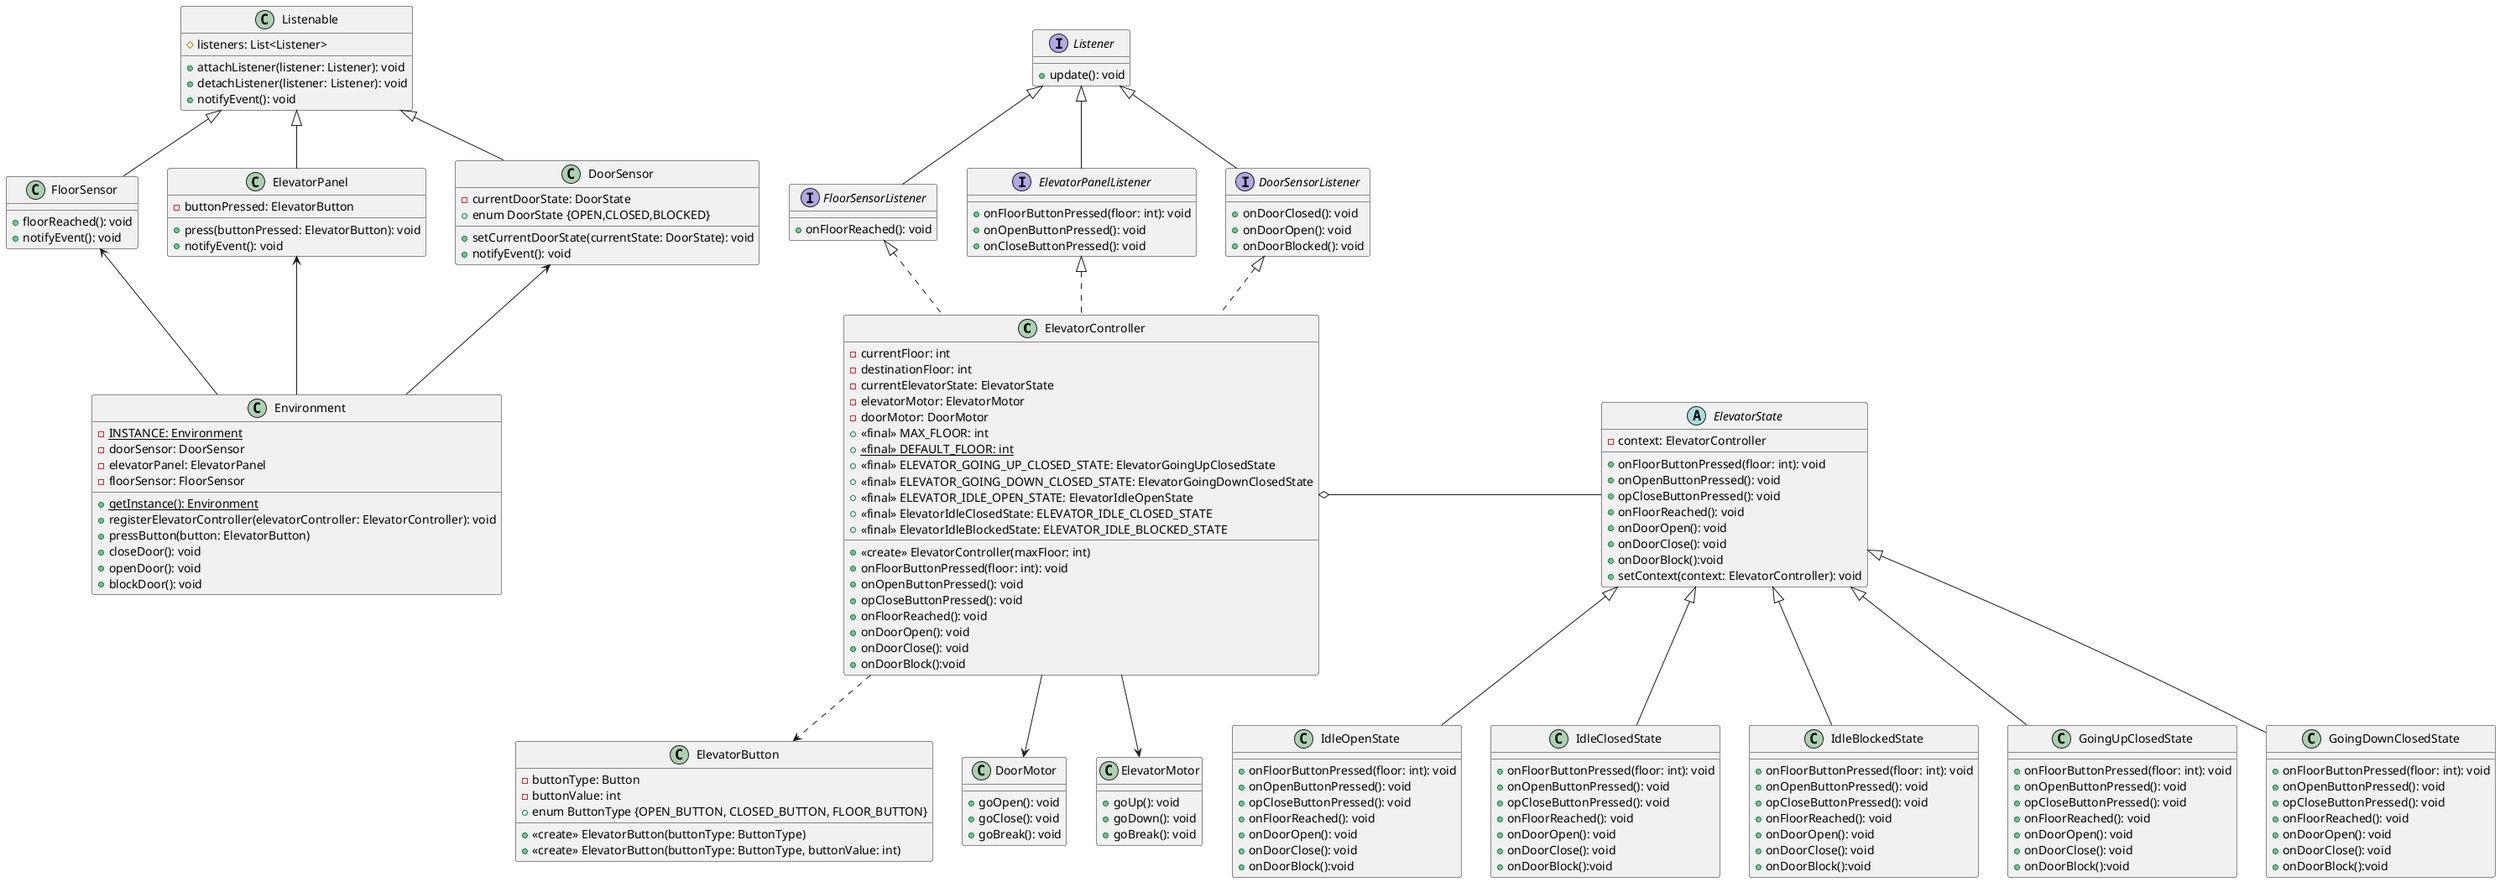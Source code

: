 @startuml

class ElevatorController {
- currentFloor: int
- destinationFloor: int
- currentElevatorState: ElevatorState
- elevatorMotor: ElevatorMotor
- doorMotor: DoorMotor
+ <<final>> MAX_FLOOR: int
+ {static} <<final>> DEFAULT_FLOOR: int
+ <<final>> ELEVATOR_GOING_UP_CLOSED_STATE: ElevatorGoingUpClosedState
+ <<final>> ELEVATOR_GOING_DOWN_CLOSED_STATE: ElevatorGoingDownClosedState
+ <<final>> ELEVATOR_IDLE_OPEN_STATE: ElevatorIdleOpenState
+ <<final>> ElevatorIdleClosedState: ELEVATOR_IDLE_CLOSED_STATE
+ <<final>> ElevatorIdleBlockedState: ELEVATOR_IDLE_BLOCKED_STATE
+ <<create>> ElevatorController(maxFloor: int)
+ onFloorButtonPressed(floor: int): void
+ onOpenButtonPressed(): void
+ opCloseButtonPressed(): void
+ onFloorReached(): void
+ onDoorOpen(): void
+ onDoorClose(): void
+ onDoorBlock():void
}

interface Listener {
+ update(): void
}

interface DoorSensorListener {
+ onDoorClosed(): void
+ onDoorOpen(): void
+ onDoorBlocked(): void
}

interface ElevatorPanelListener{
+ onFloorButtonPressed(floor: int): void
+ onOpenButtonPressed(): void
+ onCloseButtonPressed(): void
}

interface FloorSensorListener {
+ onFloorReached(): void
}

Listener <|-down- DoorSensorListener
Listener <|-down- ElevatorPanelListener
Listener <|-down- FloorSensorListener


ElevatorController .up.|> DoorSensorListener
ElevatorController .up.|> ElevatorPanelListener
ElevatorController .up.|> FloorSensorListener

class Listenable {
# listeners: List<Listener>
+ attachListener(listener: Listener): void
+ detachListener(listener: Listener): void
+ notifyEvent(): void
}

class DoorSensor {
- currentDoorState: DoorState
+ enum DoorState {OPEN,CLOSED,BLOCKED}
+ setCurrentDoorState(currentState: DoorState): void
+ notifyEvent(): void
}

class ElevatorPanel {
- buttonPressed: ElevatorButton
+ press(buttonPressed: ElevatorButton): void
+ notifyEvent(): void
}

class FloorSensor {
+ floorReached(): void
+ notifyEvent(): void
}

Listenable <|-down- DoorSensor
Listenable <|-down- ElevatorPanel
Listenable <|-down- FloorSensor


class Environment {
- {static} INSTANCE: Environment
- doorSensor: DoorSensor
- elevatorPanel: ElevatorPanel
- floorSensor: FloorSensor
+ {static} getInstance(): Environment
+ registerElevatorController(elevatorController: ElevatorController): void
+ pressButton(button: ElevatorButton)
+ closeDoor(): void
+ openDoor(): void
+ blockDoor(): void
}

Environment -up-> DoorSensor
Environment -up-> ElevatorPanel
Environment -up-> FloorSensor

class ElevatorButton {
- buttonType: Button
- buttonValue: int
+ enum ButtonType {OPEN_BUTTON, CLOSED_BUTTON, FLOOR_BUTTON}
+ <<create>> ElevatorButton(buttonType: ButtonType)
+ <<create>> ElevatorButton(buttonType: ButtonType, buttonValue: int)
}

ElevatorController ..> ElevatorButton

class DoorMotor {
+ goOpen(): void
+ goClose(): void
+ goBreak(): void
}

class ElevatorMotor {
+ goUp(): void
+ goDown(): void
+ goBreak(): void
}

ElevatorController --> DoorMotor
ElevatorController --> ElevatorMotor

abstract class ElevatorState {
- context: ElevatorController
+ onFloorButtonPressed(floor: int): void
+ onOpenButtonPressed(): void
+ opCloseButtonPressed(): void
+ onFloorReached(): void
+ onDoorOpen(): void
+ onDoorClose(): void
+ onDoorBlock():void
+ setContext(context: ElevatorController): void
}

ElevatorController o-right- ElevatorState

class IdleOpenState {
+ onFloorButtonPressed(floor: int): void
+ onOpenButtonPressed(): void
+ opCloseButtonPressed(): void
+ onFloorReached(): void
+ onDoorOpen(): void
+ onDoorClose(): void
+ onDoorBlock():void
}

class IdleClosedState {
+ onFloorButtonPressed(floor: int): void
+ onOpenButtonPressed(): void
+ opCloseButtonPressed(): void
+ onFloorReached(): void
+ onDoorOpen(): void
+ onDoorClose(): void
+ onDoorBlock():void
}

class IdleBlockedState {
+ onFloorButtonPressed(floor: int): void
+ onOpenButtonPressed(): void
+ opCloseButtonPressed(): void
+ onFloorReached(): void
+ onDoorOpen(): void
+ onDoorClose(): void
+ onDoorBlock():void
}

class GoingUpClosedState {
+ onFloorButtonPressed(floor: int): void
+ onOpenButtonPressed(): void
+ opCloseButtonPressed(): void
+ onFloorReached(): void
+ onDoorOpen(): void
+ onDoorClose(): void
+ onDoorBlock():void
}

class GoingDownClosedState {
+ onFloorButtonPressed(floor: int): void
+ onOpenButtonPressed(): void
+ opCloseButtonPressed(): void
+ onFloorReached(): void
+ onDoorOpen(): void
+ onDoorClose(): void
+ onDoorBlock():void
}

ElevatorState <|-- IdleOpenState
ElevatorState <|-- IdleClosedState
ElevatorState <|-- IdleBlockedState
ElevatorState <|-- GoingUpClosedState
ElevatorState <|-- GoingDownClosedState

@enduml